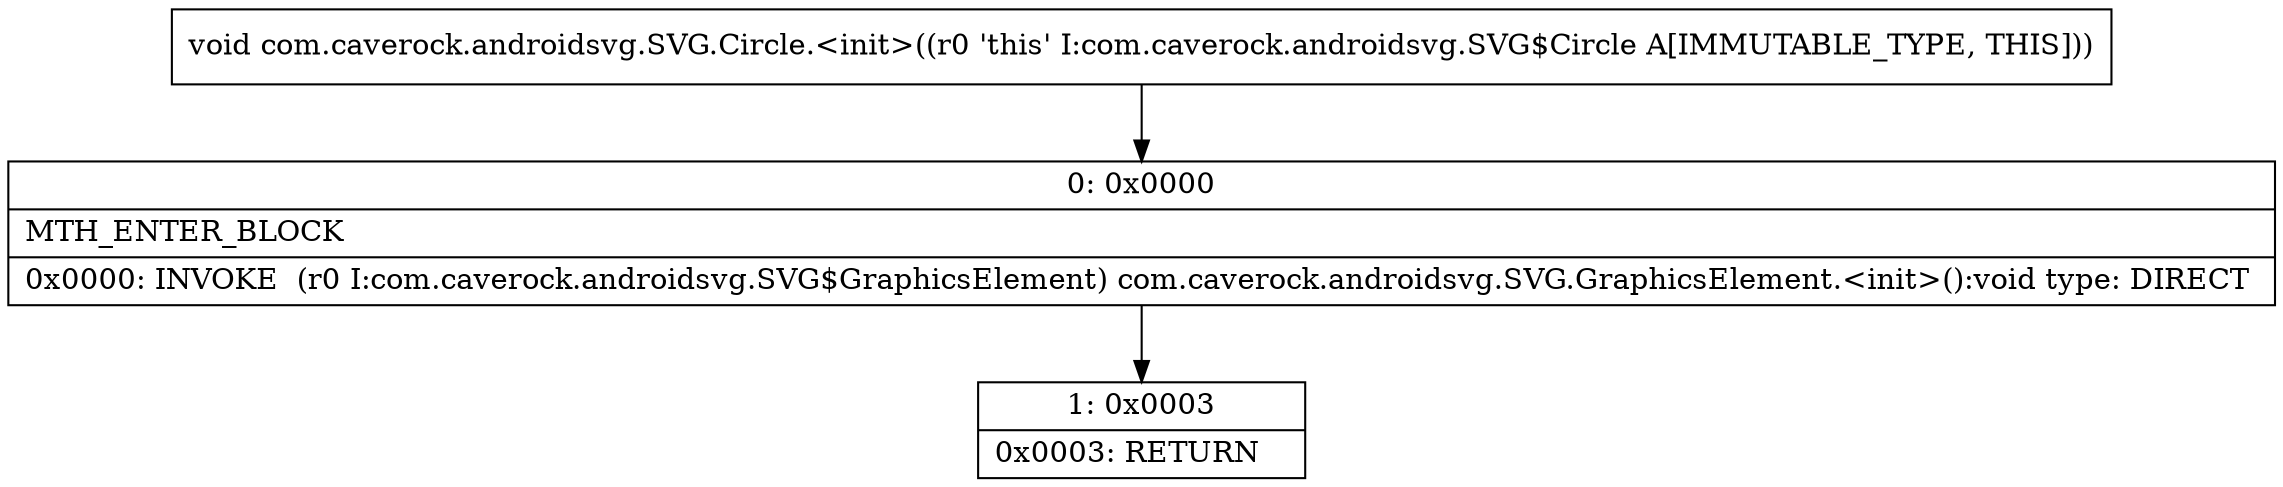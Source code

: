 digraph "CFG forcom.caverock.androidsvg.SVG.Circle.\<init\>()V" {
Node_0 [shape=record,label="{0\:\ 0x0000|MTH_ENTER_BLOCK\l|0x0000: INVOKE  (r0 I:com.caverock.androidsvg.SVG$GraphicsElement) com.caverock.androidsvg.SVG.GraphicsElement.\<init\>():void type: DIRECT \l}"];
Node_1 [shape=record,label="{1\:\ 0x0003|0x0003: RETURN   \l}"];
MethodNode[shape=record,label="{void com.caverock.androidsvg.SVG.Circle.\<init\>((r0 'this' I:com.caverock.androidsvg.SVG$Circle A[IMMUTABLE_TYPE, THIS])) }"];
MethodNode -> Node_0;
Node_0 -> Node_1;
}

